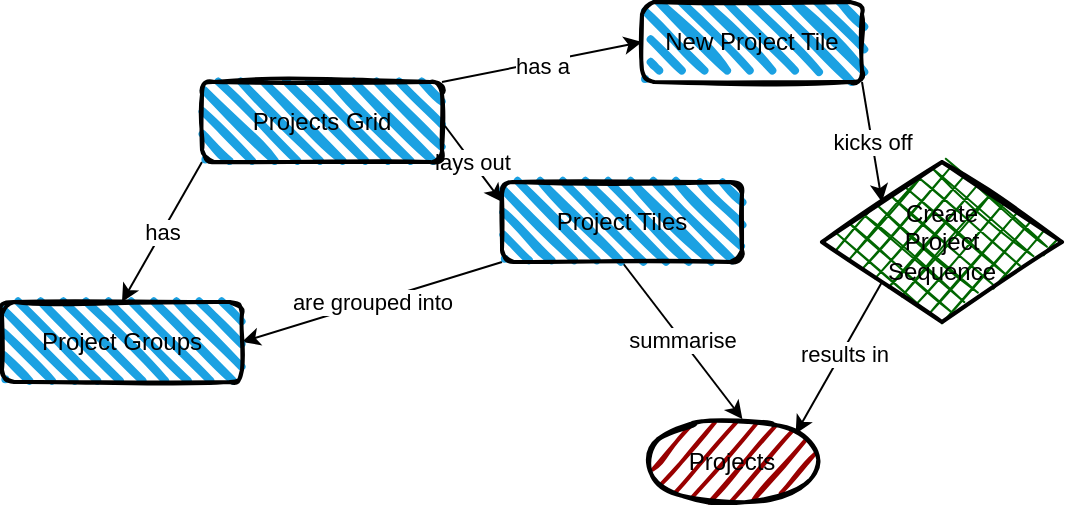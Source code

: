 <mxfile>
    <diagram id="cKxl7j305axzdI_Scbhe" name="Domain Model">
        <mxGraphModel dx="526" dy="347" grid="1" gridSize="10" guides="1" tooltips="1" connect="1" arrows="1" fold="1" page="1" pageScale="1" pageWidth="827" pageHeight="1169" math="0" shadow="0">
            <root>
                <mxCell id="0"/>
                <mxCell id="1" parent="0"/>
                <mxCell id="5" value="lays out" style="edgeStyle=none;html=1;exitX=1;exitY=0.5;exitDx=0;exitDy=0;entryX=0;entryY=0.25;entryDx=0;entryDy=0;" parent="1" source="2" target="4" edge="1">
                    <mxGeometry relative="1" as="geometry"/>
                </mxCell>
                <mxCell id="7" value="has" style="edgeStyle=none;html=1;exitX=0;exitY=1;exitDx=0;exitDy=0;entryX=0.5;entryY=0;entryDx=0;entryDy=0;" parent="1" source="2" target="6" edge="1">
                    <mxGeometry relative="1" as="geometry"/>
                </mxCell>
                <mxCell id="11" style="edgeStyle=none;html=1;exitX=1;exitY=0;exitDx=0;exitDy=0;entryX=0;entryY=0.5;entryDx=0;entryDy=0;" parent="1" source="2" target="12" edge="1">
                    <mxGeometry relative="1" as="geometry">
                        <mxPoint x="310" y="60" as="targetPoint"/>
                    </mxGeometry>
                </mxCell>
                <mxCell id="16" value="has a" style="edgeLabel;html=1;align=center;verticalAlign=middle;resizable=0;points=[];" parent="11" vertex="1" connectable="0">
                    <mxGeometry x="-0.007" y="-2" relative="1" as="geometry">
                        <mxPoint as="offset"/>
                    </mxGeometry>
                </mxCell>
                <mxCell id="2" value="Projects Grid" style="rounded=1;whiteSpace=wrap;html=1;strokeWidth=2;fillWeight=4;hachureGap=8;hachureAngle=45;fillColor=#1ba1e2;sketch=1;" parent="1" vertex="1">
                    <mxGeometry x="170" y="90" width="120" height="40" as="geometry"/>
                </mxCell>
                <mxCell id="3" value="Projects" style="ellipse;whiteSpace=wrap;html=1;strokeWidth=2;fillWeight=2;hachureGap=8;fillColor=#990000;fillStyle=dots;sketch=1;" parent="1" vertex="1">
                    <mxGeometry x="390" y="260" width="90" height="40" as="geometry"/>
                </mxCell>
                <mxCell id="8" value="are grouped into" style="edgeStyle=none;html=1;exitX=0;exitY=1;exitDx=0;exitDy=0;entryX=1;entryY=0.5;entryDx=0;entryDy=0;" parent="1" source="4" target="6" edge="1">
                    <mxGeometry relative="1" as="geometry"/>
                </mxCell>
                <mxCell id="9" value="summarise" style="edgeStyle=none;html=1;exitX=0.5;exitY=1;exitDx=0;exitDy=0;entryX=0.558;entryY=-0.036;entryDx=0;entryDy=0;entryPerimeter=0;" parent="1" source="4" target="3" edge="1">
                    <mxGeometry relative="1" as="geometry"/>
                </mxCell>
                <mxCell id="4" value="Project Tiles" style="rounded=1;whiteSpace=wrap;html=1;strokeWidth=2;fillWeight=4;hachureGap=8;hachureAngle=45;fillColor=#1ba1e2;sketch=1;" parent="1" vertex="1">
                    <mxGeometry x="320" y="140" width="120" height="40" as="geometry"/>
                </mxCell>
                <mxCell id="6" value="Project Groups" style="rounded=1;whiteSpace=wrap;html=1;strokeWidth=2;fillWeight=4;hachureGap=8;hachureAngle=45;fillColor=#1ba1e2;sketch=1;" parent="1" vertex="1">
                    <mxGeometry x="70" y="200" width="120" height="40" as="geometry"/>
                </mxCell>
                <mxCell id="15" value="kicks off" style="edgeStyle=none;html=1;exitX=1;exitY=1;exitDx=0;exitDy=0;entryX=0;entryY=0;entryDx=0;entryDy=0;" parent="1" source="12" target="10" edge="1">
                    <mxGeometry relative="1" as="geometry"/>
                </mxCell>
                <mxCell id="12" value="New Project Tile" style="rounded=1;whiteSpace=wrap;html=1;strokeWidth=2;fillWeight=4;hachureGap=8;hachureAngle=45;fillColor=#1ba1e2;sketch=1;" parent="1" vertex="1">
                    <mxGeometry x="390" y="50" width="110" height="40" as="geometry"/>
                </mxCell>
                <mxCell id="13" style="edgeStyle=none;html=1;exitX=0;exitY=1;exitDx=0;exitDy=0;entryX=1;entryY=0;entryDx=0;entryDy=0;" parent="1" source="10" target="3" edge="1">
                    <mxGeometry relative="1" as="geometry"/>
                </mxCell>
                <mxCell id="14" value="results in" style="edgeLabel;html=1;align=center;verticalAlign=middle;resizable=0;points=[];" parent="13" vertex="1" connectable="0">
                    <mxGeometry x="-0.086" y="1" relative="1" as="geometry">
                        <mxPoint as="offset"/>
                    </mxGeometry>
                </mxCell>
                <mxCell id="10" value="Create&lt;br&gt;Project &lt;br&gt;Sequence" style="rhombus;whiteSpace=wrap;html=1;strokeWidth=2;fillWeight=-1;hachureGap=8;fillStyle=cross-hatch;fillColor=#006600;sketch=1;" parent="1" vertex="1">
                    <mxGeometry x="480" y="130" width="120" height="80" as="geometry"/>
                </mxCell>
            </root>
        </mxGraphModel>
    </diagram>
    <diagram id="GYgFKDjzcU3uQExKY4wo" name="Wireframes">
        <mxGraphModel dx="526" dy="347" grid="1" gridSize="10" guides="1" tooltips="1" connect="1" arrows="1" fold="1" page="1" pageScale="1" pageWidth="827" pageHeight="1169" math="0" shadow="0">
            <root>
                <mxCell id="1z7TsLcmgn2xKkD93dTj-0"/>
                <mxCell id="1z7TsLcmgn2xKkD93dTj-1" parent="1z7TsLcmgn2xKkD93dTj-0"/>
                <mxCell id="1z7TsLcmgn2xKkD93dTj-2" value="" style="rounded=1;whiteSpace=wrap;html=1;strokeWidth=2;fillWeight=4;hachureGap=8;hachureAngle=45;fillColor=#f9f7ed;sketch=1;opacity=10;strokeColor=#36393d;" parent="1z7TsLcmgn2xKkD93dTj-1" vertex="1">
                    <mxGeometry x="102.5" y="80" width="580" height="410" as="geometry"/>
                </mxCell>
                <mxCell id="1z7TsLcmgn2xKkD93dTj-3" value="&lt;h2&gt;Projects Grid - Lofi Wireframe&lt;/h2&gt;" style="text;html=1;strokeColor=none;fillColor=none;align=center;verticalAlign=middle;whiteSpace=wrap;rounded=0;opacity=50;" parent="1z7TsLcmgn2xKkD93dTj-1" vertex="1">
                    <mxGeometry x="255" y="30" width="275" height="20" as="geometry"/>
                </mxCell>
                <mxCell id="1z7TsLcmgn2xKkD93dTj-4" value="&lt;p&gt;&lt;font style=&quot;font-size: 16px ; font-weight: normal&quot;&gt;Recent projects&lt;/font&gt;&lt;/p&gt;" style="text;strokeColor=none;fillColor=none;html=1;fontSize=24;fontStyle=1;verticalAlign=middle;align=center;opacity=50;" parent="1z7TsLcmgn2xKkD93dTj-1" vertex="1">
                    <mxGeometry x="152.5" y="80" width="130" height="40" as="geometry"/>
                </mxCell>
                <mxCell id="1z7TsLcmgn2xKkD93dTj-5" value="" style="shape=ext;double=1;rounded=1;whiteSpace=wrap;html=1;opacity=50;" parent="1z7TsLcmgn2xKkD93dTj-1" vertex="1">
                    <mxGeometry x="157.5" y="140" width="135" height="100" as="geometry"/>
                </mxCell>
                <mxCell id="1z7TsLcmgn2xKkD93dTj-6" value="New" style="text;html=1;strokeColor=none;fillColor=none;align=center;verticalAlign=middle;whiteSpace=wrap;rounded=0;opacity=10;" parent="1z7TsLcmgn2xKkD93dTj-1" vertex="1">
                    <mxGeometry x="180" y="150" width="90" height="20" as="geometry"/>
                </mxCell>
                <mxCell id="1z7TsLcmgn2xKkD93dTj-7" value="" style="shape=ext;double=1;rounded=1;whiteSpace=wrap;html=1;opacity=50;" parent="1z7TsLcmgn2xKkD93dTj-1" vertex="1">
                    <mxGeometry x="322.5" y="140" width="135" height="100" as="geometry"/>
                </mxCell>
                <mxCell id="1z7TsLcmgn2xKkD93dTj-8" value="" style="shape=ext;double=1;rounded=1;whiteSpace=wrap;html=1;opacity=50;" parent="1z7TsLcmgn2xKkD93dTj-1" vertex="1">
                    <mxGeometry x="482.5" y="140" width="135" height="100" as="geometry"/>
                </mxCell>
                <mxCell id="1z7TsLcmgn2xKkD93dTj-9" value="" style="shape=ext;double=1;rounded=1;whiteSpace=wrap;html=1;opacity=50;" parent="1z7TsLcmgn2xKkD93dTj-1" vertex="1">
                    <mxGeometry x="162.5" y="270" width="135" height="100" as="geometry"/>
                </mxCell>
                <mxCell id="1z7TsLcmgn2xKkD93dTj-10" value="" style="shape=ext;double=1;rounded=1;whiteSpace=wrap;html=1;opacity=50;" parent="1z7TsLcmgn2xKkD93dTj-1" vertex="1">
                    <mxGeometry x="322.5" y="270" width="135" height="100" as="geometry"/>
                </mxCell>
                <mxCell id="1z7TsLcmgn2xKkD93dTj-11" value="" style="shape=ext;double=1;rounded=1;whiteSpace=wrap;html=1;opacity=50;" parent="1z7TsLcmgn2xKkD93dTj-1" vertex="1">
                    <mxGeometry x="482.5" y="270" width="135" height="100" as="geometry"/>
                </mxCell>
                <mxCell id="1z7TsLcmgn2xKkD93dTj-12" value="&lt;p&gt;&lt;font style=&quot;font-size: 16px ; font-weight: normal&quot;&gt;All projects&lt;/font&gt;&lt;/p&gt;" style="text;strokeColor=none;fillColor=none;html=1;fontSize=24;fontStyle=1;verticalAlign=middle;align=center;opacity=50;" parent="1z7TsLcmgn2xKkD93dTj-1" vertex="1">
                    <mxGeometry x="140" y="385" width="130" height="40" as="geometry"/>
                </mxCell>
                <mxCell id="1z7TsLcmgn2xKkD93dTj-13" value="" style="shape=ext;double=1;rounded=1;whiteSpace=wrap;html=1;opacity=50;" parent="1z7TsLcmgn2xKkD93dTj-1" vertex="1">
                    <mxGeometry x="155" y="440" width="135" height="50" as="geometry"/>
                </mxCell>
                <mxCell id="1z7TsLcmgn2xKkD93dTj-14" value="" style="shape=ext;double=1;rounded=1;whiteSpace=wrap;html=1;opacity=50;" parent="1z7TsLcmgn2xKkD93dTj-1" vertex="1">
                    <mxGeometry x="325" y="440" width="135" height="50" as="geometry"/>
                </mxCell>
                <mxCell id="1z7TsLcmgn2xKkD93dTj-15" value="" style="shape=ext;double=1;rounded=1;whiteSpace=wrap;html=1;opacity=50;" parent="1z7TsLcmgn2xKkD93dTj-1" vertex="1">
                    <mxGeometry x="482.5" y="440" width="135" height="50" as="geometry"/>
                </mxCell>
                <mxCell id="1z7TsLcmgn2xKkD93dTj-16" value="Project Name" style="text;html=1;strokeColor=none;fillColor=none;align=center;verticalAlign=middle;whiteSpace=wrap;rounded=0;opacity=10;" parent="1z7TsLcmgn2xKkD93dTj-1" vertex="1">
                    <mxGeometry x="352.5" y="180" width="80" height="20" as="geometry"/>
                </mxCell>
                <mxCell id="1z7TsLcmgn2xKkD93dTj-17" value="&lt;font style=&quot;font-size: 24px&quot;&gt;+&lt;/font&gt;" style="ellipse;shape=doubleEllipse;whiteSpace=wrap;html=1;aspect=fixed;" parent="1z7TsLcmgn2xKkD93dTj-1" vertex="1">
                    <mxGeometry x="200" y="170" width="50" height="50" as="geometry"/>
                </mxCell>
            </root>
        </mxGraphModel>
    </diagram>
    <diagram id="6mDDftlUiCr23ym4hisu" name="Class Diagram">
        <mxGraphModel dx="526" dy="347" grid="1" gridSize="10" guides="1" tooltips="1" connect="1" arrows="1" fold="1" page="1" pageScale="1" pageWidth="827" pageHeight="1169" math="0" shadow="0">
            <root>
                <mxCell id="7q_qGumg8sgG6wVHeuWV-0"/>
                <mxCell id="7q_qGumg8sgG6wVHeuWV-1" parent="7q_qGumg8sgG6wVHeuWV-0"/>
            </root>
        </mxGraphModel>
    </diagram>
</mxfile>